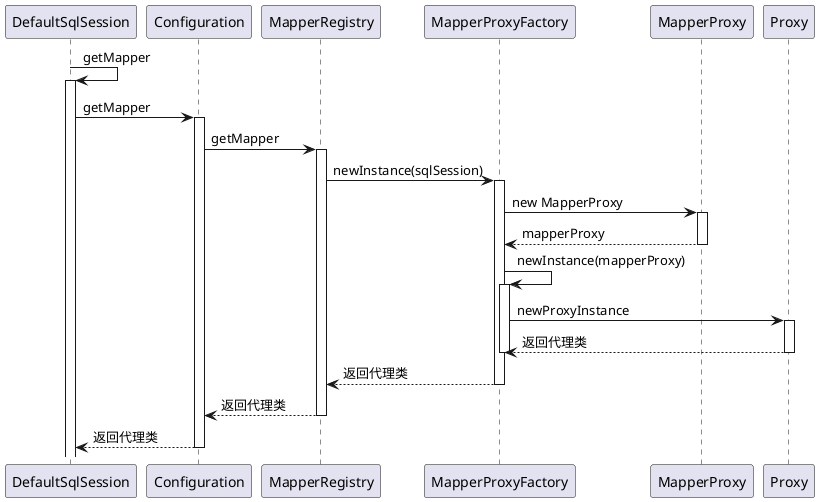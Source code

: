 @startuml

DefaultSqlSession -> DefaultSqlSession: getMapper
activate DefaultSqlSession

DefaultSqlSession -> Configuration: getMapper
activate Configuration

Configuration -> MapperRegistry: getMapper
activate MapperRegistry

MapperRegistry -> MapperProxyFactory: newInstance(sqlSession)
activate MapperProxyFactory

MapperProxyFactory -> MapperProxy: new MapperProxy
activate MapperProxy
MapperProxyFactory <-- MapperProxy: mapperProxy
deactivate MapperProxy
MapperProxyFactory -> MapperProxyFactory: newInstance(mapperProxy)
activate MapperProxyFactory
MapperProxyFactory -> Proxy: newProxyInstance
activate Proxy
MapperProxyFactory <-- Proxy: 返回代理类
deactivate Proxy
deactivate MapperProxyFactory

MapperRegistry <-- MapperProxyFactory: 返回代理类
deactivate MapperProxyFactory

Configuration <-- MapperRegistry: 返回代理类
deactivate MapperRegistry


DefaultSqlSession <-- Configuration: 返回代理类
deactivate Configuration

@enduml